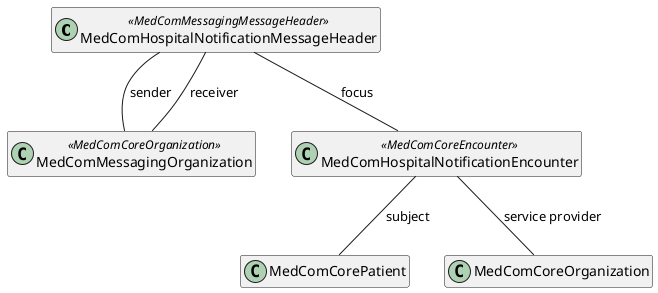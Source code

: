 @startuml HospitalNotificationMessageHeader

hide empty members


class "MedComHospitalNotificationMessageHeader" as messageHeader <<MedComMessagingMessageHeader>>
class "MedComMessagingOrganization" as organization <<MedComCoreOrganization>>
class "MedComCorePatient" as patient
class "MedComHospitalNotificationEncounter" as encounter <<MedComCoreEncounter>>
class "MedComCoreOrganization" as serviceProvider


messageHeader -- encounter : "focus"
encounter -- patient : "subject"
encounter -- serviceProvider : "service provider"


messageHeader -- organization : "sender"
messageHeader -- organization : "receiver"

@enduml
